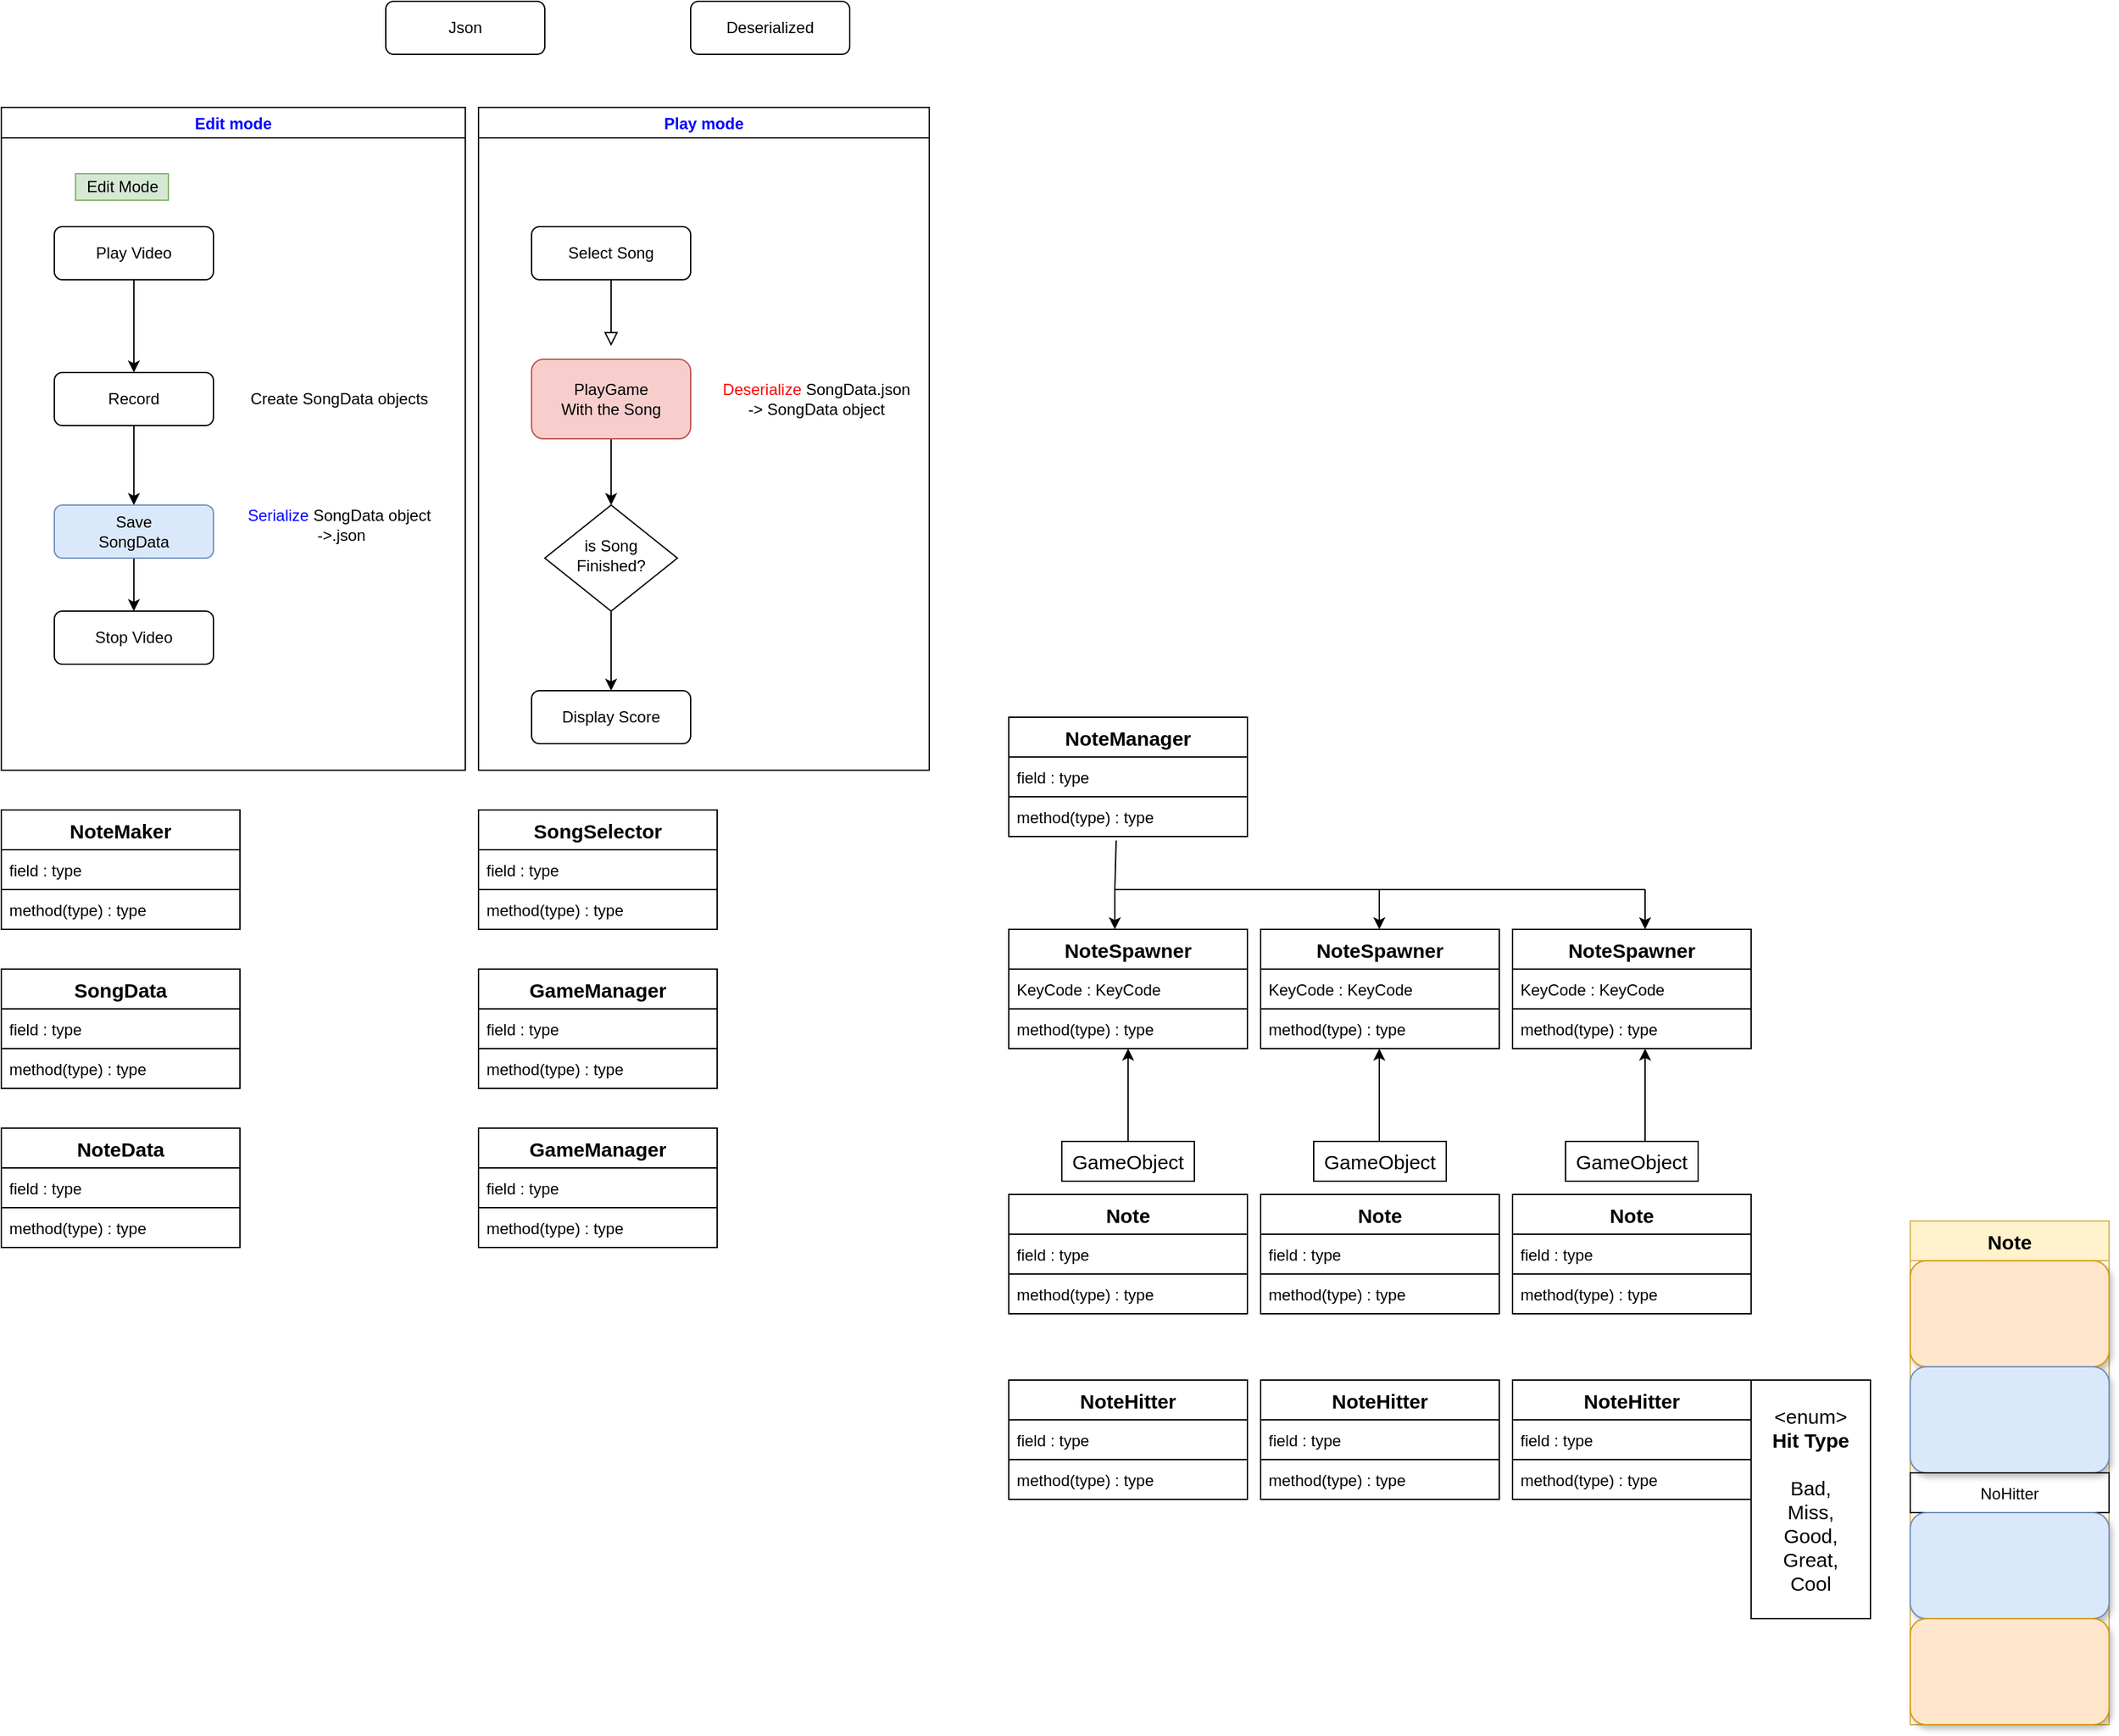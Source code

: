 <mxfile version="16.6.4" type="device"><diagram id="C5RBs43oDa-KdzZeNtuy" name="Page-1"><mxGraphModel dx="1422" dy="794" grid="1" gridSize="10" guides="1" tooltips="1" connect="1" arrows="1" fold="1" page="1" pageScale="1" pageWidth="827" pageHeight="1169" math="0" shadow="0"><root><mxCell id="WIyWlLk6GJQsqaUBKTNV-0"/><mxCell id="WIyWlLk6GJQsqaUBKTNV-1" parent="WIyWlLk6GJQsqaUBKTNV-0"/><mxCell id="5nT8Igu_g9D8_5XX6iMi-4" value="" style="edgeStyle=orthogonalEdgeStyle;rounded=0;orthogonalLoop=1;jettySize=auto;html=1;" edge="1" parent="WIyWlLk6GJQsqaUBKTNV-1" source="WIyWlLk6GJQsqaUBKTNV-7" target="WIyWlLk6GJQsqaUBKTNV-12"><mxGeometry relative="1" as="geometry"/></mxCell><mxCell id="WIyWlLk6GJQsqaUBKTNV-7" value="Play Video" style="rounded=1;whiteSpace=wrap;html=1;fontSize=12;glass=0;strokeWidth=1;shadow=0;" parent="WIyWlLk6GJQsqaUBKTNV-1" vertex="1"><mxGeometry x="80" y="260" width="120" height="40" as="geometry"/></mxCell><mxCell id="5nT8Igu_g9D8_5XX6iMi-5" value="" style="edgeStyle=orthogonalEdgeStyle;rounded=0;orthogonalLoop=1;jettySize=auto;html=1;" edge="1" parent="WIyWlLk6GJQsqaUBKTNV-1" source="WIyWlLk6GJQsqaUBKTNV-12" target="5nT8Igu_g9D8_5XX6iMi-3"><mxGeometry relative="1" as="geometry"/></mxCell><mxCell id="WIyWlLk6GJQsqaUBKTNV-12" value="Record" style="rounded=1;whiteSpace=wrap;html=1;fontSize=12;glass=0;strokeWidth=1;shadow=0;" parent="WIyWlLk6GJQsqaUBKTNV-1" vertex="1"><mxGeometry x="80" y="370" width="120" height="40" as="geometry"/></mxCell><mxCell id="5nT8Igu_g9D8_5XX6iMi-12" value="" style="edgeStyle=orthogonalEdgeStyle;rounded=0;orthogonalLoop=1;jettySize=auto;html=1;" edge="1" parent="WIyWlLk6GJQsqaUBKTNV-1" source="5nT8Igu_g9D8_5XX6iMi-3" target="5nT8Igu_g9D8_5XX6iMi-11"><mxGeometry relative="1" as="geometry"/></mxCell><mxCell id="5nT8Igu_g9D8_5XX6iMi-3" value="Save&lt;br&gt;SongData" style="rounded=1;whiteSpace=wrap;html=1;fontSize=12;glass=0;strokeWidth=1;shadow=0;fillColor=#dae8fc;strokeColor=#6c8ebf;" vertex="1" parent="WIyWlLk6GJQsqaUBKTNV-1"><mxGeometry x="80" y="470" width="120" height="40" as="geometry"/></mxCell><mxCell id="5nT8Igu_g9D8_5XX6iMi-6" value="Create SongData objects" style="text;html=1;strokeColor=none;fillColor=none;align=center;verticalAlign=middle;whiteSpace=wrap;rounded=0;" vertex="1" parent="WIyWlLk6GJQsqaUBKTNV-1"><mxGeometry x="220" y="375" width="150" height="30" as="geometry"/></mxCell><mxCell id="5nT8Igu_g9D8_5XX6iMi-7" value="Json" style="rounded=1;whiteSpace=wrap;html=1;fontSize=12;glass=0;strokeWidth=1;shadow=0;" vertex="1" parent="WIyWlLk6GJQsqaUBKTNV-1"><mxGeometry x="330" y="90" width="120" height="40" as="geometry"/></mxCell><mxCell id="5nT8Igu_g9D8_5XX6iMi-8" value="Deserialized" style="rounded=1;whiteSpace=wrap;html=1;fontSize=12;glass=0;strokeWidth=1;shadow=0;" vertex="1" parent="WIyWlLk6GJQsqaUBKTNV-1"><mxGeometry x="560" y="90" width="120" height="40" as="geometry"/></mxCell><mxCell id="5nT8Igu_g9D8_5XX6iMi-9" value="&lt;font color=&quot;#0000ff&quot;&gt;Serialize&lt;/font&gt; SongData object&lt;br&gt;&amp;nbsp;-&amp;gt;.json" style="text;html=1;strokeColor=none;fillColor=none;align=center;verticalAlign=middle;whiteSpace=wrap;rounded=0;" vertex="1" parent="WIyWlLk6GJQsqaUBKTNV-1"><mxGeometry x="220" y="470" width="150" height="30" as="geometry"/></mxCell><mxCell id="5nT8Igu_g9D8_5XX6iMi-11" value="Stop Video" style="rounded=1;whiteSpace=wrap;html=1;fontSize=12;glass=0;strokeWidth=1;shadow=0;" vertex="1" parent="WIyWlLk6GJQsqaUBKTNV-1"><mxGeometry x="80" y="550" width="120" height="40" as="geometry"/></mxCell><mxCell id="5nT8Igu_g9D8_5XX6iMi-17" value="Edit Mode" style="text;html=1;align=center;verticalAlign=middle;resizable=0;points=[];autosize=1;strokeColor=#82b366;fillColor=#d5e8d4;" vertex="1" parent="WIyWlLk6GJQsqaUBKTNV-1"><mxGeometry x="96" y="220" width="70" height="20" as="geometry"/></mxCell><mxCell id="5nT8Igu_g9D8_5XX6iMi-18" value="Play mode" style="swimlane;fontColor=#0000FF;" vertex="1" parent="WIyWlLk6GJQsqaUBKTNV-1"><mxGeometry x="400" y="170" width="340" height="500" as="geometry"/></mxCell><mxCell id="WIyWlLk6GJQsqaUBKTNV-2" value="" style="rounded=0;html=1;jettySize=auto;orthogonalLoop=1;fontSize=11;endArrow=block;endFill=0;endSize=8;strokeWidth=1;shadow=0;labelBackgroundColor=none;edgeStyle=orthogonalEdgeStyle;" parent="5nT8Igu_g9D8_5XX6iMi-18" source="WIyWlLk6GJQsqaUBKTNV-3" edge="1"><mxGeometry relative="1" as="geometry"><mxPoint x="100" y="180" as="targetPoint"/></mxGeometry></mxCell><mxCell id="WIyWlLk6GJQsqaUBKTNV-3" value="Select Song" style="rounded=1;whiteSpace=wrap;html=1;fontSize=12;glass=0;strokeWidth=1;shadow=0;" parent="5nT8Igu_g9D8_5XX6iMi-18" vertex="1"><mxGeometry x="40" y="90" width="120" height="40" as="geometry"/></mxCell><mxCell id="WIyWlLk6GJQsqaUBKTNV-10" value="is Song&lt;br&gt;Finished?" style="rhombus;whiteSpace=wrap;html=1;shadow=0;fontFamily=Helvetica;fontSize=12;align=center;strokeWidth=1;spacing=6;spacingTop=-4;" parent="5nT8Igu_g9D8_5XX6iMi-18" vertex="1"><mxGeometry x="50" y="300" width="100" height="80" as="geometry"/></mxCell><mxCell id="5nT8Igu_g9D8_5XX6iMi-1" value="" style="edgeStyle=orthogonalEdgeStyle;rounded=0;orthogonalLoop=1;jettySize=auto;html=1;" edge="1" parent="5nT8Igu_g9D8_5XX6iMi-18" source="5nT8Igu_g9D8_5XX6iMi-0" target="WIyWlLk6GJQsqaUBKTNV-10"><mxGeometry relative="1" as="geometry"/></mxCell><mxCell id="5nT8Igu_g9D8_5XX6iMi-0" value="PlayGame&lt;br&gt;With the Song" style="rounded=1;whiteSpace=wrap;html=1;fillColor=#f8cecc;strokeColor=#b85450;" vertex="1" parent="5nT8Igu_g9D8_5XX6iMi-18"><mxGeometry x="40" y="190" width="120" height="60" as="geometry"/></mxCell><mxCell id="5nT8Igu_g9D8_5XX6iMi-14" value="&lt;font color=&quot;#ff0000&quot;&gt;Deserialize&lt;/font&gt; SongData.json&lt;br&gt;-&amp;gt; SongData object" style="text;html=1;strokeColor=none;fillColor=none;align=center;verticalAlign=middle;whiteSpace=wrap;rounded=0;" vertex="1" parent="5nT8Igu_g9D8_5XX6iMi-18"><mxGeometry x="180" y="205" width="150" height="30" as="geometry"/></mxCell><mxCell id="WIyWlLk6GJQsqaUBKTNV-11" value="Display Score" style="rounded=1;whiteSpace=wrap;html=1;fontSize=12;glass=0;strokeWidth=1;shadow=0;" parent="5nT8Igu_g9D8_5XX6iMi-18" vertex="1"><mxGeometry x="40" y="440" width="120" height="40" as="geometry"/></mxCell><mxCell id="5nT8Igu_g9D8_5XX6iMi-2" value="" style="edgeStyle=orthogonalEdgeStyle;rounded=0;orthogonalLoop=1;jettySize=auto;html=1;" edge="1" parent="5nT8Igu_g9D8_5XX6iMi-18" source="WIyWlLk6GJQsqaUBKTNV-10" target="WIyWlLk6GJQsqaUBKTNV-11"><mxGeometry relative="1" as="geometry"/></mxCell><mxCell id="5nT8Igu_g9D8_5XX6iMi-55" value="Edit mode" style="swimlane;fontColor=#0000FF;" vertex="1" parent="WIyWlLk6GJQsqaUBKTNV-1"><mxGeometry x="40" y="170" width="350" height="500" as="geometry"/></mxCell><mxCell id="5nT8Igu_g9D8_5XX6iMi-56" value="NoteMaker" style="swimlane;fontStyle=1;childLayout=stackLayout;horizontal=1;startSize=30;horizontalStack=0;resizeParent=1;resizeParentMax=0;resizeLast=0;collapsible=1;marginBottom=0;fontColor=#000000;strokeColor=#000000;fontSize=15;" vertex="1" parent="WIyWlLk6GJQsqaUBKTNV-1"><mxGeometry x="40" y="700" width="180" height="90" as="geometry"/></mxCell><mxCell id="5nT8Igu_g9D8_5XX6iMi-57" value="field : type" style="text;strokeColor=#000000;fillColor=none;align=left;verticalAlign=middle;spacingLeft=4;spacingRight=4;overflow=hidden;points=[[0,0.5],[1,0.5]];portConstraint=eastwest;rotatable=0;fontColor=#000000;" vertex="1" parent="5nT8Igu_g9D8_5XX6iMi-56"><mxGeometry y="30" width="180" height="30" as="geometry"/></mxCell><mxCell id="5nT8Igu_g9D8_5XX6iMi-58" value="method(type) : type" style="text;strokeColor=#000000;fillColor=none;align=left;verticalAlign=middle;spacingLeft=4;spacingRight=4;overflow=hidden;points=[[0,0.5],[1,0.5]];portConstraint=eastwest;rotatable=0;fontColor=#000000;" vertex="1" parent="5nT8Igu_g9D8_5XX6iMi-56"><mxGeometry y="60" width="180" height="30" as="geometry"/></mxCell><mxCell id="5nT8Igu_g9D8_5XX6iMi-60" value="SongData" style="swimlane;fontStyle=1;childLayout=stackLayout;horizontal=1;startSize=30;horizontalStack=0;resizeParent=1;resizeParentMax=0;resizeLast=0;collapsible=1;marginBottom=0;fontColor=#000000;strokeColor=#000000;fontSize=15;" vertex="1" parent="WIyWlLk6GJQsqaUBKTNV-1"><mxGeometry x="40" y="820" width="180" height="90" as="geometry"/></mxCell><mxCell id="5nT8Igu_g9D8_5XX6iMi-61" value="field : type" style="text;strokeColor=#000000;fillColor=none;align=left;verticalAlign=middle;spacingLeft=4;spacingRight=4;overflow=hidden;points=[[0,0.5],[1,0.5]];portConstraint=eastwest;rotatable=0;fontColor=#000000;" vertex="1" parent="5nT8Igu_g9D8_5XX6iMi-60"><mxGeometry y="30" width="180" height="30" as="geometry"/></mxCell><mxCell id="5nT8Igu_g9D8_5XX6iMi-62" value="method(type) : type" style="text;strokeColor=#000000;fillColor=none;align=left;verticalAlign=middle;spacingLeft=4;spacingRight=4;overflow=hidden;points=[[0,0.5],[1,0.5]];portConstraint=eastwest;rotatable=0;fontColor=#000000;" vertex="1" parent="5nT8Igu_g9D8_5XX6iMi-60"><mxGeometry y="60" width="180" height="30" as="geometry"/></mxCell><mxCell id="5nT8Igu_g9D8_5XX6iMi-63" value="NoteData" style="swimlane;fontStyle=1;childLayout=stackLayout;horizontal=1;startSize=30;horizontalStack=0;resizeParent=1;resizeParentMax=0;resizeLast=0;collapsible=1;marginBottom=0;fontColor=#000000;strokeColor=#000000;fontSize=15;" vertex="1" parent="WIyWlLk6GJQsqaUBKTNV-1"><mxGeometry x="40" y="940" width="180" height="90" as="geometry"/></mxCell><mxCell id="5nT8Igu_g9D8_5XX6iMi-64" value="field : type" style="text;strokeColor=#000000;fillColor=none;align=left;verticalAlign=middle;spacingLeft=4;spacingRight=4;overflow=hidden;points=[[0,0.5],[1,0.5]];portConstraint=eastwest;rotatable=0;fontColor=#000000;" vertex="1" parent="5nT8Igu_g9D8_5XX6iMi-63"><mxGeometry y="30" width="180" height="30" as="geometry"/></mxCell><mxCell id="5nT8Igu_g9D8_5XX6iMi-65" value="method(type) : type" style="text;strokeColor=#000000;fillColor=none;align=left;verticalAlign=middle;spacingLeft=4;spacingRight=4;overflow=hidden;points=[[0,0.5],[1,0.5]];portConstraint=eastwest;rotatable=0;fontColor=#000000;" vertex="1" parent="5nT8Igu_g9D8_5XX6iMi-63"><mxGeometry y="60" width="180" height="30" as="geometry"/></mxCell><mxCell id="5nT8Igu_g9D8_5XX6iMi-66" value="SongSelector" style="swimlane;fontStyle=1;childLayout=stackLayout;horizontal=1;startSize=30;horizontalStack=0;resizeParent=1;resizeParentMax=0;resizeLast=0;collapsible=1;marginBottom=0;fontColor=#000000;strokeColor=#000000;fontSize=15;" vertex="1" parent="WIyWlLk6GJQsqaUBKTNV-1"><mxGeometry x="400" y="700" width="180" height="90" as="geometry"/></mxCell><mxCell id="5nT8Igu_g9D8_5XX6iMi-67" value="field : type" style="text;strokeColor=#000000;fillColor=none;align=left;verticalAlign=middle;spacingLeft=4;spacingRight=4;overflow=hidden;points=[[0,0.5],[1,0.5]];portConstraint=eastwest;rotatable=0;fontColor=#000000;" vertex="1" parent="5nT8Igu_g9D8_5XX6iMi-66"><mxGeometry y="30" width="180" height="30" as="geometry"/></mxCell><mxCell id="5nT8Igu_g9D8_5XX6iMi-68" value="method(type) : type" style="text;strokeColor=#000000;fillColor=none;align=left;verticalAlign=middle;spacingLeft=4;spacingRight=4;overflow=hidden;points=[[0,0.5],[1,0.5]];portConstraint=eastwest;rotatable=0;fontColor=#000000;" vertex="1" parent="5nT8Igu_g9D8_5XX6iMi-66"><mxGeometry y="60" width="180" height="30" as="geometry"/></mxCell><mxCell id="5nT8Igu_g9D8_5XX6iMi-69" value="GameManager" style="swimlane;fontStyle=1;childLayout=stackLayout;horizontal=1;startSize=30;horizontalStack=0;resizeParent=1;resizeParentMax=0;resizeLast=0;collapsible=1;marginBottom=0;fontColor=#000000;strokeColor=#000000;fontSize=15;" vertex="1" parent="WIyWlLk6GJQsqaUBKTNV-1"><mxGeometry x="400" y="820" width="180" height="90" as="geometry"/></mxCell><mxCell id="5nT8Igu_g9D8_5XX6iMi-70" value="field : type" style="text;strokeColor=#000000;fillColor=none;align=left;verticalAlign=middle;spacingLeft=4;spacingRight=4;overflow=hidden;points=[[0,0.5],[1,0.5]];portConstraint=eastwest;rotatable=0;fontColor=#000000;" vertex="1" parent="5nT8Igu_g9D8_5XX6iMi-69"><mxGeometry y="30" width="180" height="30" as="geometry"/></mxCell><mxCell id="5nT8Igu_g9D8_5XX6iMi-71" value="method(type) : type" style="text;strokeColor=#000000;fillColor=none;align=left;verticalAlign=middle;spacingLeft=4;spacingRight=4;overflow=hidden;points=[[0,0.5],[1,0.5]];portConstraint=eastwest;rotatable=0;fontColor=#000000;" vertex="1" parent="5nT8Igu_g9D8_5XX6iMi-69"><mxGeometry y="60" width="180" height="30" as="geometry"/></mxCell><mxCell id="5nT8Igu_g9D8_5XX6iMi-72" value="GameManager" style="swimlane;fontStyle=1;childLayout=stackLayout;horizontal=1;startSize=30;horizontalStack=0;resizeParent=1;resizeParentMax=0;resizeLast=0;collapsible=1;marginBottom=0;fontColor=#000000;strokeColor=#000000;fontSize=15;" vertex="1" parent="WIyWlLk6GJQsqaUBKTNV-1"><mxGeometry x="400" y="940" width="180" height="90" as="geometry"/></mxCell><mxCell id="5nT8Igu_g9D8_5XX6iMi-73" value="field : type" style="text;strokeColor=#000000;fillColor=none;align=left;verticalAlign=middle;spacingLeft=4;spacingRight=4;overflow=hidden;points=[[0,0.5],[1,0.5]];portConstraint=eastwest;rotatable=0;fontColor=#000000;" vertex="1" parent="5nT8Igu_g9D8_5XX6iMi-72"><mxGeometry y="30" width="180" height="30" as="geometry"/></mxCell><mxCell id="5nT8Igu_g9D8_5XX6iMi-74" value="method(type) : type" style="text;strokeColor=#000000;fillColor=none;align=left;verticalAlign=middle;spacingLeft=4;spacingRight=4;overflow=hidden;points=[[0,0.5],[1,0.5]];portConstraint=eastwest;rotatable=0;fontColor=#000000;" vertex="1" parent="5nT8Igu_g9D8_5XX6iMi-72"><mxGeometry y="60" width="180" height="30" as="geometry"/></mxCell><mxCell id="5nT8Igu_g9D8_5XX6iMi-76" value="NoteManager" style="swimlane;fontStyle=1;childLayout=stackLayout;horizontal=1;startSize=30;horizontalStack=0;resizeParent=1;resizeParentMax=0;resizeLast=0;collapsible=1;marginBottom=0;fontColor=#000000;strokeColor=#000000;fontSize=15;" vertex="1" parent="WIyWlLk6GJQsqaUBKTNV-1"><mxGeometry x="800" y="630" width="180" height="90" as="geometry"/></mxCell><mxCell id="5nT8Igu_g9D8_5XX6iMi-77" value="field : type" style="text;strokeColor=#000000;fillColor=none;align=left;verticalAlign=middle;spacingLeft=4;spacingRight=4;overflow=hidden;points=[[0,0.5],[1,0.5]];portConstraint=eastwest;rotatable=0;fontColor=#000000;" vertex="1" parent="5nT8Igu_g9D8_5XX6iMi-76"><mxGeometry y="30" width="180" height="30" as="geometry"/></mxCell><mxCell id="5nT8Igu_g9D8_5XX6iMi-78" value="method(type) : type" style="text;strokeColor=#000000;fillColor=none;align=left;verticalAlign=middle;spacingLeft=4;spacingRight=4;overflow=hidden;points=[[0,0.5],[1,0.5]];portConstraint=eastwest;rotatable=0;fontColor=#000000;" vertex="1" parent="5nT8Igu_g9D8_5XX6iMi-76"><mxGeometry y="60" width="180" height="30" as="geometry"/></mxCell><mxCell id="5nT8Igu_g9D8_5XX6iMi-79" value="NoteSpawner" style="swimlane;fontStyle=1;childLayout=stackLayout;horizontal=1;startSize=30;horizontalStack=0;resizeParent=1;resizeParentMax=0;resizeLast=0;collapsible=1;marginBottom=0;fontColor=#000000;strokeColor=#000000;fontSize=15;" vertex="1" parent="WIyWlLk6GJQsqaUBKTNV-1"><mxGeometry x="800" y="790" width="180" height="90" as="geometry"/></mxCell><mxCell id="5nT8Igu_g9D8_5XX6iMi-80" value="KeyCode : KeyCode" style="text;strokeColor=#000000;fillColor=none;align=left;verticalAlign=middle;spacingLeft=4;spacingRight=4;overflow=hidden;points=[[0,0.5],[1,0.5]];portConstraint=eastwest;rotatable=0;fontColor=#000000;" vertex="1" parent="5nT8Igu_g9D8_5XX6iMi-79"><mxGeometry y="30" width="180" height="30" as="geometry"/></mxCell><mxCell id="5nT8Igu_g9D8_5XX6iMi-81" value="method(type) : type" style="text;strokeColor=#000000;fillColor=none;align=left;verticalAlign=middle;spacingLeft=4;spacingRight=4;overflow=hidden;points=[[0,0.5],[1,0.5]];portConstraint=eastwest;rotatable=0;fontColor=#000000;" vertex="1" parent="5nT8Igu_g9D8_5XX6iMi-79"><mxGeometry y="60" width="180" height="30" as="geometry"/></mxCell><mxCell id="5nT8Igu_g9D8_5XX6iMi-82" value="Note" style="swimlane;fontStyle=1;childLayout=stackLayout;horizontal=1;startSize=30;horizontalStack=0;resizeParent=1;resizeParentMax=0;resizeLast=0;collapsible=1;marginBottom=0;fontColor=#000000;strokeColor=#000000;fontSize=15;" vertex="1" parent="WIyWlLk6GJQsqaUBKTNV-1"><mxGeometry x="800" y="990" width="180" height="90" as="geometry"/></mxCell><mxCell id="5nT8Igu_g9D8_5XX6iMi-83" value="field : type" style="text;strokeColor=#000000;fillColor=none;align=left;verticalAlign=middle;spacingLeft=4;spacingRight=4;overflow=hidden;points=[[0,0.5],[1,0.5]];portConstraint=eastwest;rotatable=0;fontColor=#000000;" vertex="1" parent="5nT8Igu_g9D8_5XX6iMi-82"><mxGeometry y="30" width="180" height="30" as="geometry"/></mxCell><mxCell id="5nT8Igu_g9D8_5XX6iMi-84" value="method(type) : type" style="text;strokeColor=#000000;fillColor=none;align=left;verticalAlign=middle;spacingLeft=4;spacingRight=4;overflow=hidden;points=[[0,0.5],[1,0.5]];portConstraint=eastwest;rotatable=0;fontColor=#000000;" vertex="1" parent="5nT8Igu_g9D8_5XX6iMi-82"><mxGeometry y="60" width="180" height="30" as="geometry"/></mxCell><mxCell id="5nT8Igu_g9D8_5XX6iMi-114" value="" style="edgeStyle=orthogonalEdgeStyle;rounded=0;orthogonalLoop=1;jettySize=auto;html=1;fontSize=15;fontColor=#000000;" edge="1" parent="WIyWlLk6GJQsqaUBKTNV-1" source="5nT8Igu_g9D8_5XX6iMi-85" target="5nT8Igu_g9D8_5XX6iMi-81"><mxGeometry relative="1" as="geometry"><Array as="points"><mxPoint x="890" y="890"/><mxPoint x="890" y="890"/></Array></mxGeometry></mxCell><mxCell id="5nT8Igu_g9D8_5XX6iMi-85" value="GameObject" style="rounded=0;whiteSpace=wrap;html=1;fontSize=15;fontColor=#000000;strokeColor=#000000;" vertex="1" parent="WIyWlLk6GJQsqaUBKTNV-1"><mxGeometry x="840" y="950" width="100" height="30" as="geometry"/></mxCell><mxCell id="5nT8Igu_g9D8_5XX6iMi-89" value="NoteSpawner" style="swimlane;fontStyle=1;childLayout=stackLayout;horizontal=1;startSize=30;horizontalStack=0;resizeParent=1;resizeParentMax=0;resizeLast=0;collapsible=1;marginBottom=0;fontColor=#000000;strokeColor=#000000;fontSize=15;" vertex="1" parent="WIyWlLk6GJQsqaUBKTNV-1"><mxGeometry x="990" y="790" width="180" height="90" as="geometry"/></mxCell><mxCell id="5nT8Igu_g9D8_5XX6iMi-90" value="KeyCode : KeyCode" style="text;strokeColor=#000000;fillColor=none;align=left;verticalAlign=middle;spacingLeft=4;spacingRight=4;overflow=hidden;points=[[0,0.5],[1,0.5]];portConstraint=eastwest;rotatable=0;fontColor=#000000;" vertex="1" parent="5nT8Igu_g9D8_5XX6iMi-89"><mxGeometry y="30" width="180" height="30" as="geometry"/></mxCell><mxCell id="5nT8Igu_g9D8_5XX6iMi-91" value="method(type) : type" style="text;strokeColor=#000000;fillColor=none;align=left;verticalAlign=middle;spacingLeft=4;spacingRight=4;overflow=hidden;points=[[0,0.5],[1,0.5]];portConstraint=eastwest;rotatable=0;fontColor=#000000;" vertex="1" parent="5nT8Igu_g9D8_5XX6iMi-89"><mxGeometry y="60" width="180" height="30" as="geometry"/></mxCell><mxCell id="5nT8Igu_g9D8_5XX6iMi-92" value="NoteSpawner" style="swimlane;fontStyle=1;childLayout=stackLayout;horizontal=1;startSize=30;horizontalStack=0;resizeParent=1;resizeParentMax=0;resizeLast=0;collapsible=1;marginBottom=0;fontColor=#000000;strokeColor=#000000;fontSize=15;" vertex="1" parent="WIyWlLk6GJQsqaUBKTNV-1"><mxGeometry x="1180" y="790" width="180" height="90" as="geometry"/></mxCell><mxCell id="5nT8Igu_g9D8_5XX6iMi-93" value="KeyCode : KeyCode" style="text;strokeColor=#000000;fillColor=none;align=left;verticalAlign=middle;spacingLeft=4;spacingRight=4;overflow=hidden;points=[[0,0.5],[1,0.5]];portConstraint=eastwest;rotatable=0;fontColor=#000000;" vertex="1" parent="5nT8Igu_g9D8_5XX6iMi-92"><mxGeometry y="30" width="180" height="30" as="geometry"/></mxCell><mxCell id="5nT8Igu_g9D8_5XX6iMi-94" value="method(type) : type" style="text;strokeColor=#000000;fillColor=none;align=left;verticalAlign=middle;spacingLeft=4;spacingRight=4;overflow=hidden;points=[[0,0.5],[1,0.5]];portConstraint=eastwest;rotatable=0;fontColor=#000000;" vertex="1" parent="5nT8Igu_g9D8_5XX6iMi-92"><mxGeometry y="60" width="180" height="30" as="geometry"/></mxCell><mxCell id="5nT8Igu_g9D8_5XX6iMi-97" value="" style="endArrow=none;html=1;rounded=0;fontSize=15;fontColor=#000000;" edge="1" parent="WIyWlLk6GJQsqaUBKTNV-1"><mxGeometry width="50" height="50" relative="1" as="geometry"><mxPoint x="880" y="760" as="sourcePoint"/><mxPoint x="1280" y="760" as="targetPoint"/></mxGeometry></mxCell><mxCell id="5nT8Igu_g9D8_5XX6iMi-98" value="" style="endArrow=none;html=1;rounded=0;fontSize=15;fontColor=#000000;entryX=0.45;entryY=1.1;entryDx=0;entryDy=0;entryPerimeter=0;" edge="1" parent="WIyWlLk6GJQsqaUBKTNV-1" target="5nT8Igu_g9D8_5XX6iMi-78"><mxGeometry width="50" height="50" relative="1" as="geometry"><mxPoint x="880" y="760" as="sourcePoint"/><mxPoint x="980" y="930" as="targetPoint"/></mxGeometry></mxCell><mxCell id="5nT8Igu_g9D8_5XX6iMi-101" value="" style="endArrow=classic;html=1;rounded=0;fontSize=15;fontColor=#000000;" edge="1" parent="WIyWlLk6GJQsqaUBKTNV-1"><mxGeometry width="50" height="50" relative="1" as="geometry"><mxPoint x="880" y="760" as="sourcePoint"/><mxPoint x="880" y="790" as="targetPoint"/></mxGeometry></mxCell><mxCell id="5nT8Igu_g9D8_5XX6iMi-102" value="" style="endArrow=classic;html=1;rounded=0;fontSize=15;fontColor=#000000;" edge="1" parent="WIyWlLk6GJQsqaUBKTNV-1"><mxGeometry width="50" height="50" relative="1" as="geometry"><mxPoint x="1079.5" y="760" as="sourcePoint"/><mxPoint x="1079.5" y="790" as="targetPoint"/></mxGeometry></mxCell><mxCell id="5nT8Igu_g9D8_5XX6iMi-103" value="" style="endArrow=classic;html=1;rounded=0;fontSize=15;fontColor=#000000;" edge="1" parent="WIyWlLk6GJQsqaUBKTNV-1"><mxGeometry width="50" height="50" relative="1" as="geometry"><mxPoint x="1280" y="760" as="sourcePoint"/><mxPoint x="1280" y="790" as="targetPoint"/></mxGeometry></mxCell><mxCell id="5nT8Igu_g9D8_5XX6iMi-104" value="Note" style="swimlane;fontStyle=1;childLayout=stackLayout;horizontal=1;startSize=30;horizontalStack=0;resizeParent=1;resizeParentMax=0;resizeLast=0;collapsible=1;marginBottom=0;fontColor=#000000;strokeColor=#000000;fontSize=15;" vertex="1" parent="WIyWlLk6GJQsqaUBKTNV-1"><mxGeometry x="990" y="990" width="180" height="90" as="geometry"/></mxCell><mxCell id="5nT8Igu_g9D8_5XX6iMi-105" value="field : type" style="text;strokeColor=#000000;fillColor=none;align=left;verticalAlign=middle;spacingLeft=4;spacingRight=4;overflow=hidden;points=[[0,0.5],[1,0.5]];portConstraint=eastwest;rotatable=0;fontColor=#000000;" vertex="1" parent="5nT8Igu_g9D8_5XX6iMi-104"><mxGeometry y="30" width="180" height="30" as="geometry"/></mxCell><mxCell id="5nT8Igu_g9D8_5XX6iMi-106" value="method(type) : type" style="text;strokeColor=#000000;fillColor=none;align=left;verticalAlign=middle;spacingLeft=4;spacingRight=4;overflow=hidden;points=[[0,0.5],[1,0.5]];portConstraint=eastwest;rotatable=0;fontColor=#000000;" vertex="1" parent="5nT8Igu_g9D8_5XX6iMi-104"><mxGeometry y="60" width="180" height="30" as="geometry"/></mxCell><mxCell id="5nT8Igu_g9D8_5XX6iMi-107" value="GameObject" style="rounded=0;whiteSpace=wrap;html=1;fontSize=15;fontColor=#000000;strokeColor=#000000;" vertex="1" parent="WIyWlLk6GJQsqaUBKTNV-1"><mxGeometry x="1030" y="950" width="100" height="30" as="geometry"/></mxCell><mxCell id="5nT8Igu_g9D8_5XX6iMi-108" value="Note" style="swimlane;fontStyle=1;childLayout=stackLayout;horizontal=1;startSize=30;horizontalStack=0;resizeParent=1;resizeParentMax=0;resizeLast=0;collapsible=1;marginBottom=0;fontColor=#000000;strokeColor=#000000;fontSize=15;" vertex="1" parent="WIyWlLk6GJQsqaUBKTNV-1"><mxGeometry x="1180" y="990" width="180" height="90" as="geometry"/></mxCell><mxCell id="5nT8Igu_g9D8_5XX6iMi-109" value="field : type" style="text;strokeColor=#000000;fillColor=none;align=left;verticalAlign=middle;spacingLeft=4;spacingRight=4;overflow=hidden;points=[[0,0.5],[1,0.5]];portConstraint=eastwest;rotatable=0;fontColor=#000000;" vertex="1" parent="5nT8Igu_g9D8_5XX6iMi-108"><mxGeometry y="30" width="180" height="30" as="geometry"/></mxCell><mxCell id="5nT8Igu_g9D8_5XX6iMi-110" value="method(type) : type" style="text;strokeColor=#000000;fillColor=none;align=left;verticalAlign=middle;spacingLeft=4;spacingRight=4;overflow=hidden;points=[[0,0.5],[1,0.5]];portConstraint=eastwest;rotatable=0;fontColor=#000000;" vertex="1" parent="5nT8Igu_g9D8_5XX6iMi-108"><mxGeometry y="60" width="180" height="30" as="geometry"/></mxCell><mxCell id="5nT8Igu_g9D8_5XX6iMi-111" value="GameObject" style="rounded=0;whiteSpace=wrap;html=1;fontSize=15;fontColor=#000000;strokeColor=#000000;" vertex="1" parent="WIyWlLk6GJQsqaUBKTNV-1"><mxGeometry x="1220" y="950" width="100" height="30" as="geometry"/></mxCell><mxCell id="5nT8Igu_g9D8_5XX6iMi-115" value="" style="edgeStyle=orthogonalEdgeStyle;rounded=0;orthogonalLoop=1;jettySize=auto;html=1;fontSize=15;fontColor=#000000;" edge="1" parent="WIyWlLk6GJQsqaUBKTNV-1"><mxGeometry relative="1" as="geometry"><mxPoint x="1079.5" y="950" as="sourcePoint"/><mxPoint x="1079.5" y="880" as="targetPoint"/><Array as="points"><mxPoint x="1079.5" y="890"/><mxPoint x="1079.5" y="890"/></Array></mxGeometry></mxCell><mxCell id="5nT8Igu_g9D8_5XX6iMi-116" value="" style="edgeStyle=orthogonalEdgeStyle;rounded=0;orthogonalLoop=1;jettySize=auto;html=1;fontSize=15;fontColor=#000000;" edge="1" parent="WIyWlLk6GJQsqaUBKTNV-1"><mxGeometry relative="1" as="geometry"><mxPoint x="1280" y="950" as="sourcePoint"/><mxPoint x="1280" y="880" as="targetPoint"/><Array as="points"><mxPoint x="1280" y="890"/><mxPoint x="1280" y="890"/></Array></mxGeometry></mxCell><mxCell id="5nT8Igu_g9D8_5XX6iMi-117" value="NoteHitter" style="swimlane;fontStyle=1;childLayout=stackLayout;horizontal=1;startSize=30;horizontalStack=0;resizeParent=1;resizeParentMax=0;resizeLast=0;collapsible=1;marginBottom=0;fontColor=#000000;strokeColor=#000000;fontSize=15;" vertex="1" parent="WIyWlLk6GJQsqaUBKTNV-1"><mxGeometry x="800" y="1130" width="180" height="90" as="geometry"/></mxCell><mxCell id="5nT8Igu_g9D8_5XX6iMi-118" value="field : type" style="text;strokeColor=#000000;fillColor=none;align=left;verticalAlign=middle;spacingLeft=4;spacingRight=4;overflow=hidden;points=[[0,0.5],[1,0.5]];portConstraint=eastwest;rotatable=0;fontColor=#000000;" vertex="1" parent="5nT8Igu_g9D8_5XX6iMi-117"><mxGeometry y="30" width="180" height="30" as="geometry"/></mxCell><mxCell id="5nT8Igu_g9D8_5XX6iMi-119" value="method(type) : type" style="text;strokeColor=#000000;fillColor=none;align=left;verticalAlign=middle;spacingLeft=4;spacingRight=4;overflow=hidden;points=[[0,0.5],[1,0.5]];portConstraint=eastwest;rotatable=0;fontColor=#000000;" vertex="1" parent="5nT8Igu_g9D8_5XX6iMi-117"><mxGeometry y="60" width="180" height="30" as="geometry"/></mxCell><mxCell id="5nT8Igu_g9D8_5XX6iMi-120" value="NoteHitter" style="swimlane;fontStyle=1;childLayout=stackLayout;horizontal=1;startSize=30;horizontalStack=0;resizeParent=1;resizeParentMax=0;resizeLast=0;collapsible=1;marginBottom=0;fontColor=#000000;strokeColor=#000000;fontSize=15;" vertex="1" parent="WIyWlLk6GJQsqaUBKTNV-1"><mxGeometry x="990" y="1130" width="180" height="90" as="geometry"/></mxCell><mxCell id="5nT8Igu_g9D8_5XX6iMi-121" value="field : type" style="text;strokeColor=#000000;fillColor=none;align=left;verticalAlign=middle;spacingLeft=4;spacingRight=4;overflow=hidden;points=[[0,0.5],[1,0.5]];portConstraint=eastwest;rotatable=0;fontColor=#000000;" vertex="1" parent="5nT8Igu_g9D8_5XX6iMi-120"><mxGeometry y="30" width="180" height="30" as="geometry"/></mxCell><mxCell id="5nT8Igu_g9D8_5XX6iMi-122" value="method(type) : type" style="text;strokeColor=#000000;fillColor=none;align=left;verticalAlign=middle;spacingLeft=4;spacingRight=4;overflow=hidden;points=[[0,0.5],[1,0.5]];portConstraint=eastwest;rotatable=0;fontColor=#000000;" vertex="1" parent="5nT8Igu_g9D8_5XX6iMi-120"><mxGeometry y="60" width="180" height="30" as="geometry"/></mxCell><mxCell id="5nT8Igu_g9D8_5XX6iMi-123" value="NoteHitter" style="swimlane;fontStyle=1;childLayout=stackLayout;horizontal=1;startSize=30;horizontalStack=0;resizeParent=1;resizeParentMax=0;resizeLast=0;collapsible=1;marginBottom=0;fontColor=#000000;strokeColor=#000000;fontSize=15;" vertex="1" parent="WIyWlLk6GJQsqaUBKTNV-1"><mxGeometry x="1180" y="1130" width="180" height="90" as="geometry"/></mxCell><mxCell id="5nT8Igu_g9D8_5XX6iMi-124" value="field : type" style="text;strokeColor=#000000;fillColor=none;align=left;verticalAlign=middle;spacingLeft=4;spacingRight=4;overflow=hidden;points=[[0,0.5],[1,0.5]];portConstraint=eastwest;rotatable=0;fontColor=#000000;" vertex="1" parent="5nT8Igu_g9D8_5XX6iMi-123"><mxGeometry y="30" width="180" height="30" as="geometry"/></mxCell><mxCell id="5nT8Igu_g9D8_5XX6iMi-125" value="method(type) : type" style="text;strokeColor=#000000;fillColor=none;align=left;verticalAlign=middle;spacingLeft=4;spacingRight=4;overflow=hidden;points=[[0,0.5],[1,0.5]];portConstraint=eastwest;rotatable=0;fontColor=#000000;" vertex="1" parent="5nT8Igu_g9D8_5XX6iMi-123"><mxGeometry y="60" width="180" height="30" as="geometry"/></mxCell><mxCell id="5nT8Igu_g9D8_5XX6iMi-126" value="&amp;lt;enum&amp;gt;&lt;br&gt;&lt;b&gt;Hit Type&lt;br&gt;&lt;/b&gt;&lt;br&gt;Bad,&lt;br&gt;Miss,&lt;br&gt;Good,&lt;br&gt;Great,&lt;br&gt;Cool" style="rounded=0;whiteSpace=wrap;html=1;fontSize=15;fontColor=#000000;strokeColor=#000000;" vertex="1" parent="WIyWlLk6GJQsqaUBKTNV-1"><mxGeometry x="1360" y="1130" width="90" height="180" as="geometry"/></mxCell><mxCell id="5nT8Igu_g9D8_5XX6iMi-127" value="Note" style="swimlane;fontStyle=1;childLayout=stackLayout;horizontal=1;startSize=30;horizontalStack=0;resizeParent=1;resizeParentMax=0;resizeLast=0;collapsible=1;marginBottom=0;strokeColor=#d6b656;fontSize=15;fillColor=#fff2cc;" vertex="1" parent="WIyWlLk6GJQsqaUBKTNV-1"><mxGeometry x="1480" y="1010" width="150" height="380" as="geometry"/></mxCell><mxCell id="5nT8Igu_g9D8_5XX6iMi-128" value="" style="text;strokeColor=#d79b00;fillColor=#ffe6cc;align=left;verticalAlign=middle;spacingLeft=4;spacingRight=4;overflow=hidden;points=[[0,0.5],[1,0.5]];portConstraint=eastwest;rotatable=0;rounded=1;shadow=1;" vertex="1" parent="5nT8Igu_g9D8_5XX6iMi-127"><mxGeometry y="30" width="150" height="80" as="geometry"/></mxCell><mxCell id="5nT8Igu_g9D8_5XX6iMi-136" value="" style="text;strokeColor=#6c8ebf;fillColor=#dae8fc;align=left;verticalAlign=middle;spacingLeft=4;spacingRight=4;overflow=hidden;points=[[0,0.5],[1,0.5]];portConstraint=eastwest;rotatable=0;rounded=1;shadow=1;" vertex="1" parent="5nT8Igu_g9D8_5XX6iMi-127"><mxGeometry y="110" width="150" height="80" as="geometry"/></mxCell><mxCell id="5nT8Igu_g9D8_5XX6iMi-129" value="NoHitter" style="text;strokeColor=#000000;fillColor=none;align=center;verticalAlign=middle;spacingLeft=4;spacingRight=4;overflow=hidden;points=[[0,0.5],[1,0.5]];portConstraint=eastwest;rotatable=0;fontColor=#000000;" vertex="1" parent="5nT8Igu_g9D8_5XX6iMi-127"><mxGeometry y="190" width="150" height="30" as="geometry"/></mxCell><mxCell id="5nT8Igu_g9D8_5XX6iMi-131" value="" style="text;strokeColor=#6c8ebf;fillColor=#dae8fc;align=left;verticalAlign=middle;spacingLeft=4;spacingRight=4;overflow=hidden;points=[[0,0.5],[1,0.5]];portConstraint=eastwest;rotatable=0;rounded=1;shadow=1;" vertex="1" parent="5nT8Igu_g9D8_5XX6iMi-127"><mxGeometry y="220" width="150" height="80" as="geometry"/></mxCell><mxCell id="5nT8Igu_g9D8_5XX6iMi-135" value="" style="text;strokeColor=#d79b00;fillColor=#ffe6cc;align=left;verticalAlign=middle;spacingLeft=4;spacingRight=4;overflow=hidden;points=[[0,0.5],[1,0.5]];portConstraint=eastwest;rotatable=0;rounded=1;shadow=1;" vertex="1" parent="5nT8Igu_g9D8_5XX6iMi-127"><mxGeometry y="300" width="150" height="80" as="geometry"/></mxCell></root></mxGraphModel></diagram></mxfile>